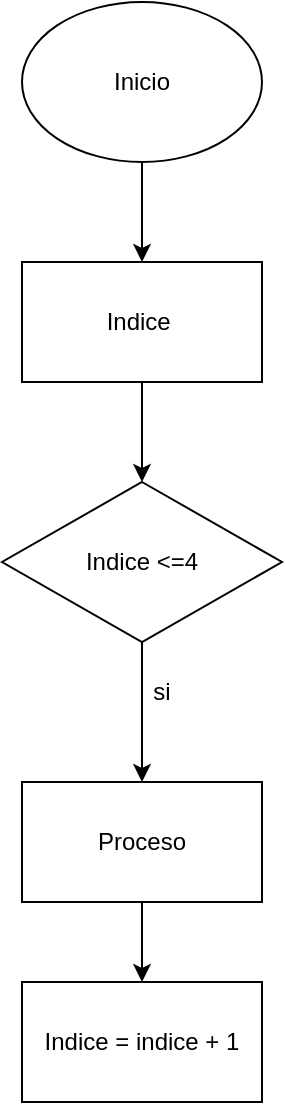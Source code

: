 <mxfile version="24.0.7" type="github">
  <diagram name="Página-1" id="5SuImOSUHE1ITO1jqcRT">
    <mxGraphModel dx="950" dy="477" grid="1" gridSize="10" guides="1" tooltips="1" connect="1" arrows="1" fold="1" page="1" pageScale="1" pageWidth="827" pageHeight="1169" math="0" shadow="0">
      <root>
        <mxCell id="0" />
        <mxCell id="1" parent="0" />
        <mxCell id="0_4KgihBbUwdMG1QT6HZ-11" style="edgeStyle=orthogonalEdgeStyle;rounded=0;orthogonalLoop=1;jettySize=auto;html=1;exitX=0.5;exitY=1;exitDx=0;exitDy=0;entryX=0.5;entryY=0;entryDx=0;entryDy=0;" edge="1" parent="1" source="0_4KgihBbUwdMG1QT6HZ-1" target="0_4KgihBbUwdMG1QT6HZ-2">
          <mxGeometry relative="1" as="geometry" />
        </mxCell>
        <mxCell id="0_4KgihBbUwdMG1QT6HZ-1" value="Inicio" style="ellipse;whiteSpace=wrap;html=1;" vertex="1" parent="1">
          <mxGeometry x="290" y="20" width="120" height="80" as="geometry" />
        </mxCell>
        <mxCell id="0_4KgihBbUwdMG1QT6HZ-9" style="edgeStyle=orthogonalEdgeStyle;rounded=0;orthogonalLoop=1;jettySize=auto;html=1;exitX=0.5;exitY=1;exitDx=0;exitDy=0;entryX=0.5;entryY=0;entryDx=0;entryDy=0;" edge="1" parent="1" source="0_4KgihBbUwdMG1QT6HZ-2" target="0_4KgihBbUwdMG1QT6HZ-3">
          <mxGeometry relative="1" as="geometry" />
        </mxCell>
        <mxCell id="0_4KgihBbUwdMG1QT6HZ-2" value="Indice&amp;nbsp;" style="rounded=0;whiteSpace=wrap;html=1;" vertex="1" parent="1">
          <mxGeometry x="290" y="150" width="120" height="60" as="geometry" />
        </mxCell>
        <mxCell id="0_4KgihBbUwdMG1QT6HZ-5" style="edgeStyle=orthogonalEdgeStyle;rounded=0;orthogonalLoop=1;jettySize=auto;html=1;exitX=0.5;exitY=1;exitDx=0;exitDy=0;entryX=0.5;entryY=0;entryDx=0;entryDy=0;" edge="1" parent="1" source="0_4KgihBbUwdMG1QT6HZ-3" target="0_4KgihBbUwdMG1QT6HZ-4">
          <mxGeometry relative="1" as="geometry" />
        </mxCell>
        <mxCell id="0_4KgihBbUwdMG1QT6HZ-3" value="Indice &amp;lt;=4" style="rhombus;whiteSpace=wrap;html=1;" vertex="1" parent="1">
          <mxGeometry x="280" y="260" width="140" height="80" as="geometry" />
        </mxCell>
        <mxCell id="0_4KgihBbUwdMG1QT6HZ-10" style="edgeStyle=orthogonalEdgeStyle;rounded=0;orthogonalLoop=1;jettySize=auto;html=1;exitX=0.5;exitY=1;exitDx=0;exitDy=0;entryX=0.5;entryY=0;entryDx=0;entryDy=0;" edge="1" parent="1" source="0_4KgihBbUwdMG1QT6HZ-4" target="0_4KgihBbUwdMG1QT6HZ-6">
          <mxGeometry relative="1" as="geometry" />
        </mxCell>
        <mxCell id="0_4KgihBbUwdMG1QT6HZ-4" value="Proceso" style="rounded=0;whiteSpace=wrap;html=1;" vertex="1" parent="1">
          <mxGeometry x="290" y="410" width="120" height="60" as="geometry" />
        </mxCell>
        <mxCell id="0_4KgihBbUwdMG1QT6HZ-6" value="Indice = indice + 1" style="rounded=0;whiteSpace=wrap;html=1;" vertex="1" parent="1">
          <mxGeometry x="290" y="510" width="120" height="60" as="geometry" />
        </mxCell>
        <mxCell id="0_4KgihBbUwdMG1QT6HZ-7" value="si" style="text;html=1;align=center;verticalAlign=middle;whiteSpace=wrap;rounded=0;" vertex="1" parent="1">
          <mxGeometry x="330" y="350" width="60" height="30" as="geometry" />
        </mxCell>
      </root>
    </mxGraphModel>
  </diagram>
</mxfile>
